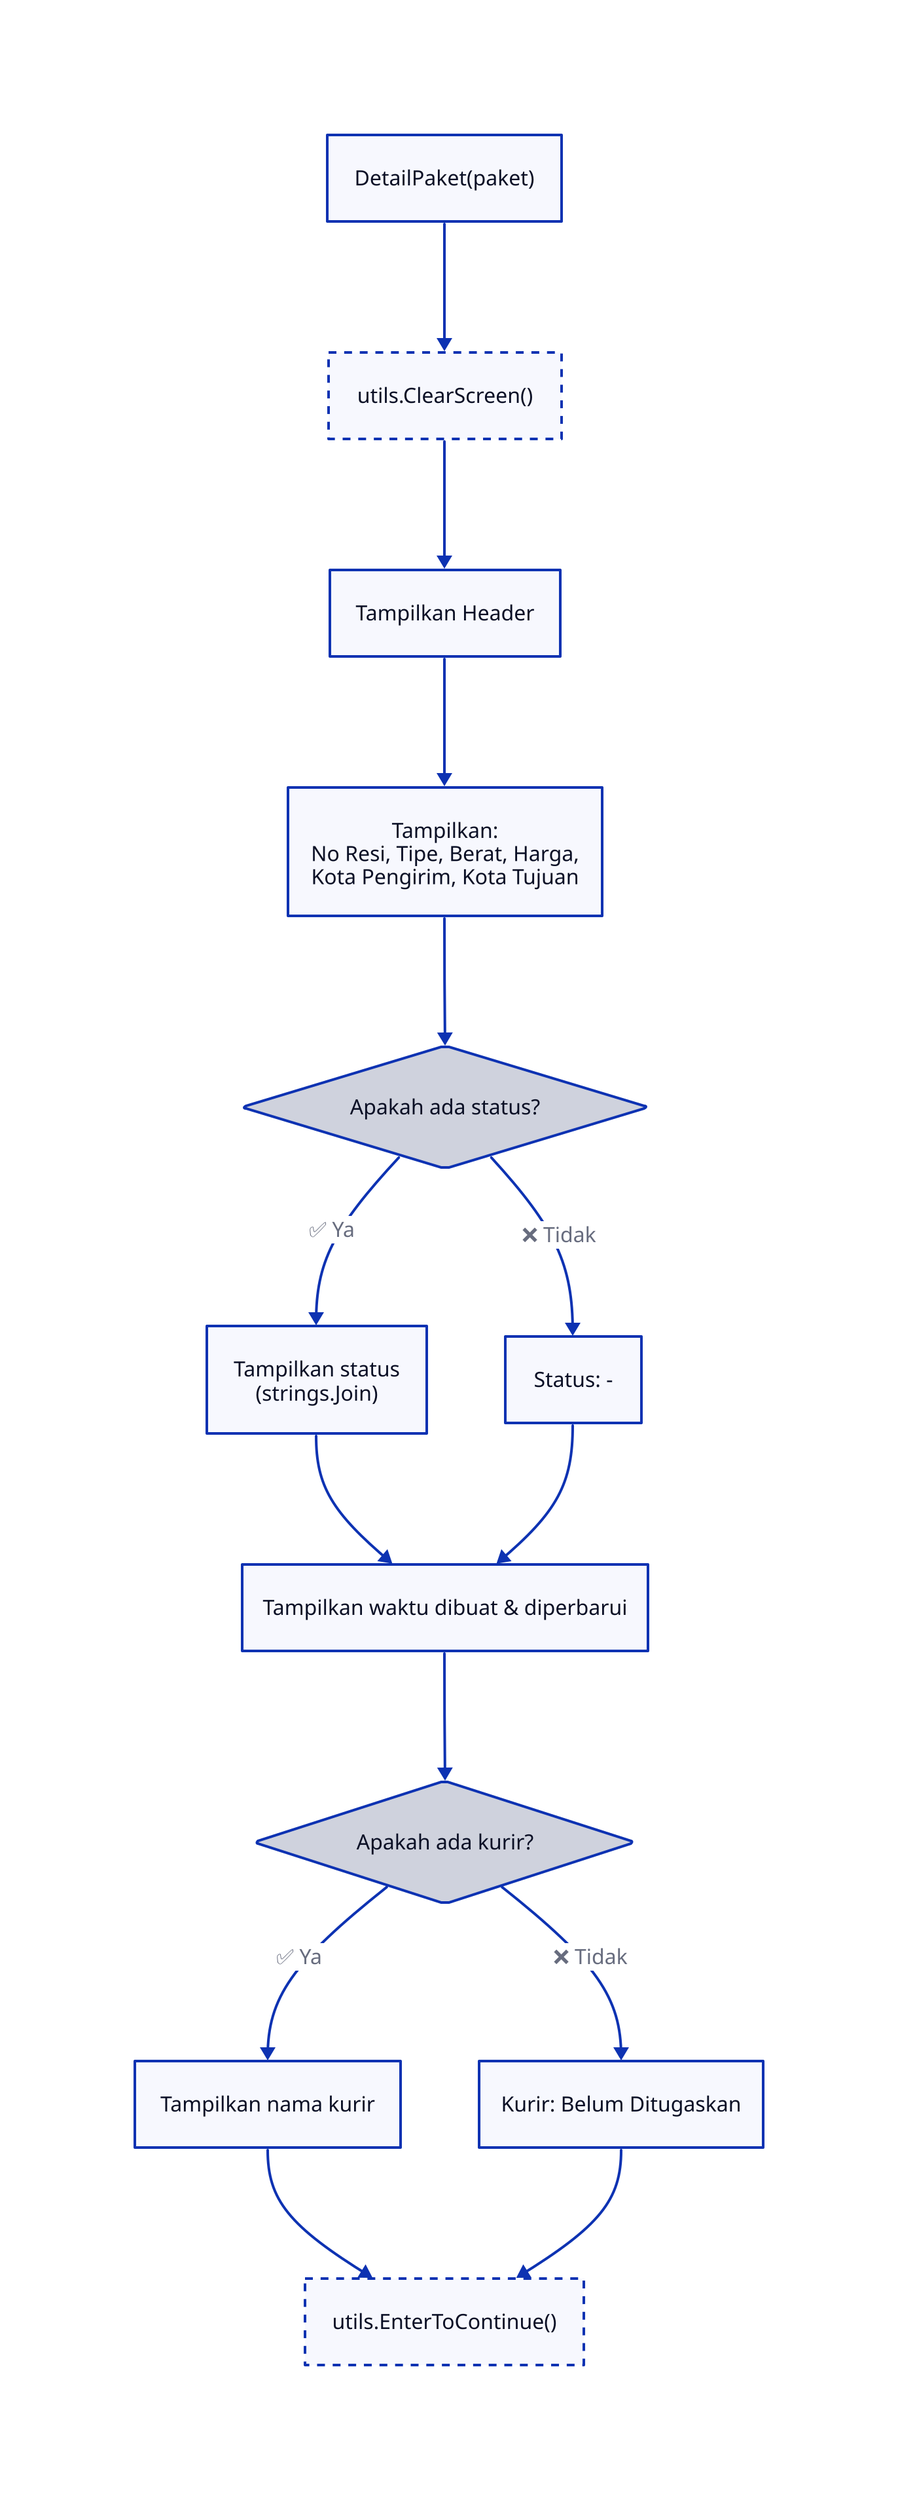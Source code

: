 style: {
  stroke-width: 2
}

DetailPaket: {
  label: "DetailPaket(paket)"
  shape: rectangle
}

ClearScreen: {
  label: "utils.ClearScreen()"
  shape: rectangle
  style: {
    stroke-dash: 3
  }
}

PrintHeader: {
  label: "Tampilkan Header"
  shape: rectangle
}

PrintData: {
  label: "Tampilkan:\nNo Resi, Tipe, Berat, Harga,\nKota Pengirim, Kota Tujuan"
  shape: rectangle
}

CheckStatus: {
  label: "Apakah ada status?"
  shape: diamond
}

PrintStatus: {
  label: "Tampilkan status\n(strings.Join)"
  shape: rectangle
}

PrintDash: {
  label: "Status: -"
  shape: rectangle
}

PrintCreated: {
  label: "Tampilkan waktu dibuat & diperbarui"
  shape: rectangle
}

CheckKurir: {
  label: "Apakah ada kurir?"
  shape: diamond
}

PrintKurir: {
  label: "Tampilkan nama kurir"
  shape: rectangle
}

PrintBelumKurir: {
  label: "Kurir: Belum Ditugaskan"
  shape: rectangle
}

EnterContinue: {
  label: "utils.EnterToContinue()"
  shape: rectangle
  style: {
    stroke-dash: 3
  }
}

DetailPaket -> ClearScreen -> PrintHeader -> PrintData -> CheckStatus
CheckStatus -> PrintStatus: "✅ Ya"
CheckStatus -> PrintDash: "❌ Tidak"
PrintStatus -> PrintCreated
PrintDash -> PrintCreated
PrintCreated -> CheckKurir
CheckKurir -> PrintKurir: "✅ Ya"
CheckKurir -> PrintBelumKurir: "❌ Tidak"
PrintKurir -> EnterContinue
PrintBelumKurir -> EnterContinue
